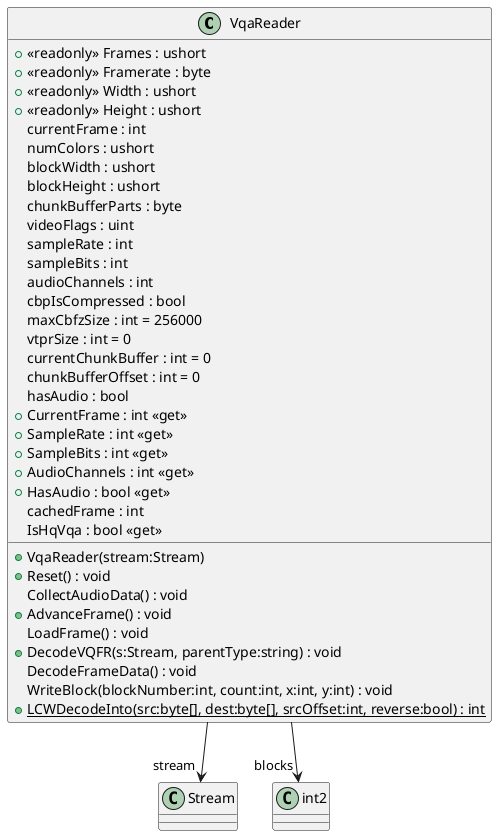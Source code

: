 @startuml
class VqaReader {
    + <<readonly>> Frames : ushort
    + <<readonly>> Framerate : byte
    + <<readonly>> Width : ushort
    + <<readonly>> Height : ushort
    currentFrame : int
    numColors : ushort
    blockWidth : ushort
    blockHeight : ushort
    chunkBufferParts : byte
    videoFlags : uint
    sampleRate : int
    sampleBits : int
    audioChannels : int
    cbpIsCompressed : bool
    maxCbfzSize : int = 256000
    vtprSize : int = 0
    currentChunkBuffer : int = 0
    chunkBufferOffset : int = 0
    hasAudio : bool
    + CurrentFrame : int <<get>>
    + SampleRate : int <<get>>
    + SampleBits : int <<get>>
    + AudioChannels : int <<get>>
    + HasAudio : bool <<get>>
    + VqaReader(stream:Stream)
    + Reset() : void
    CollectAudioData() : void
    + AdvanceFrame() : void
    LoadFrame() : void
    + DecodeVQFR(s:Stream, parentType:string) : void
    cachedFrame : int
    DecodeFrameData() : void
    IsHqVqa : bool <<get>>
    WriteBlock(blockNumber:int, count:int, x:int, y:int) : void
    + {static} LCWDecodeInto(src:byte[], dest:byte[], srcOffset:int, reverse:bool) : int
}
VqaReader --> "stream" Stream
VqaReader --> "blocks" int2
@enduml
